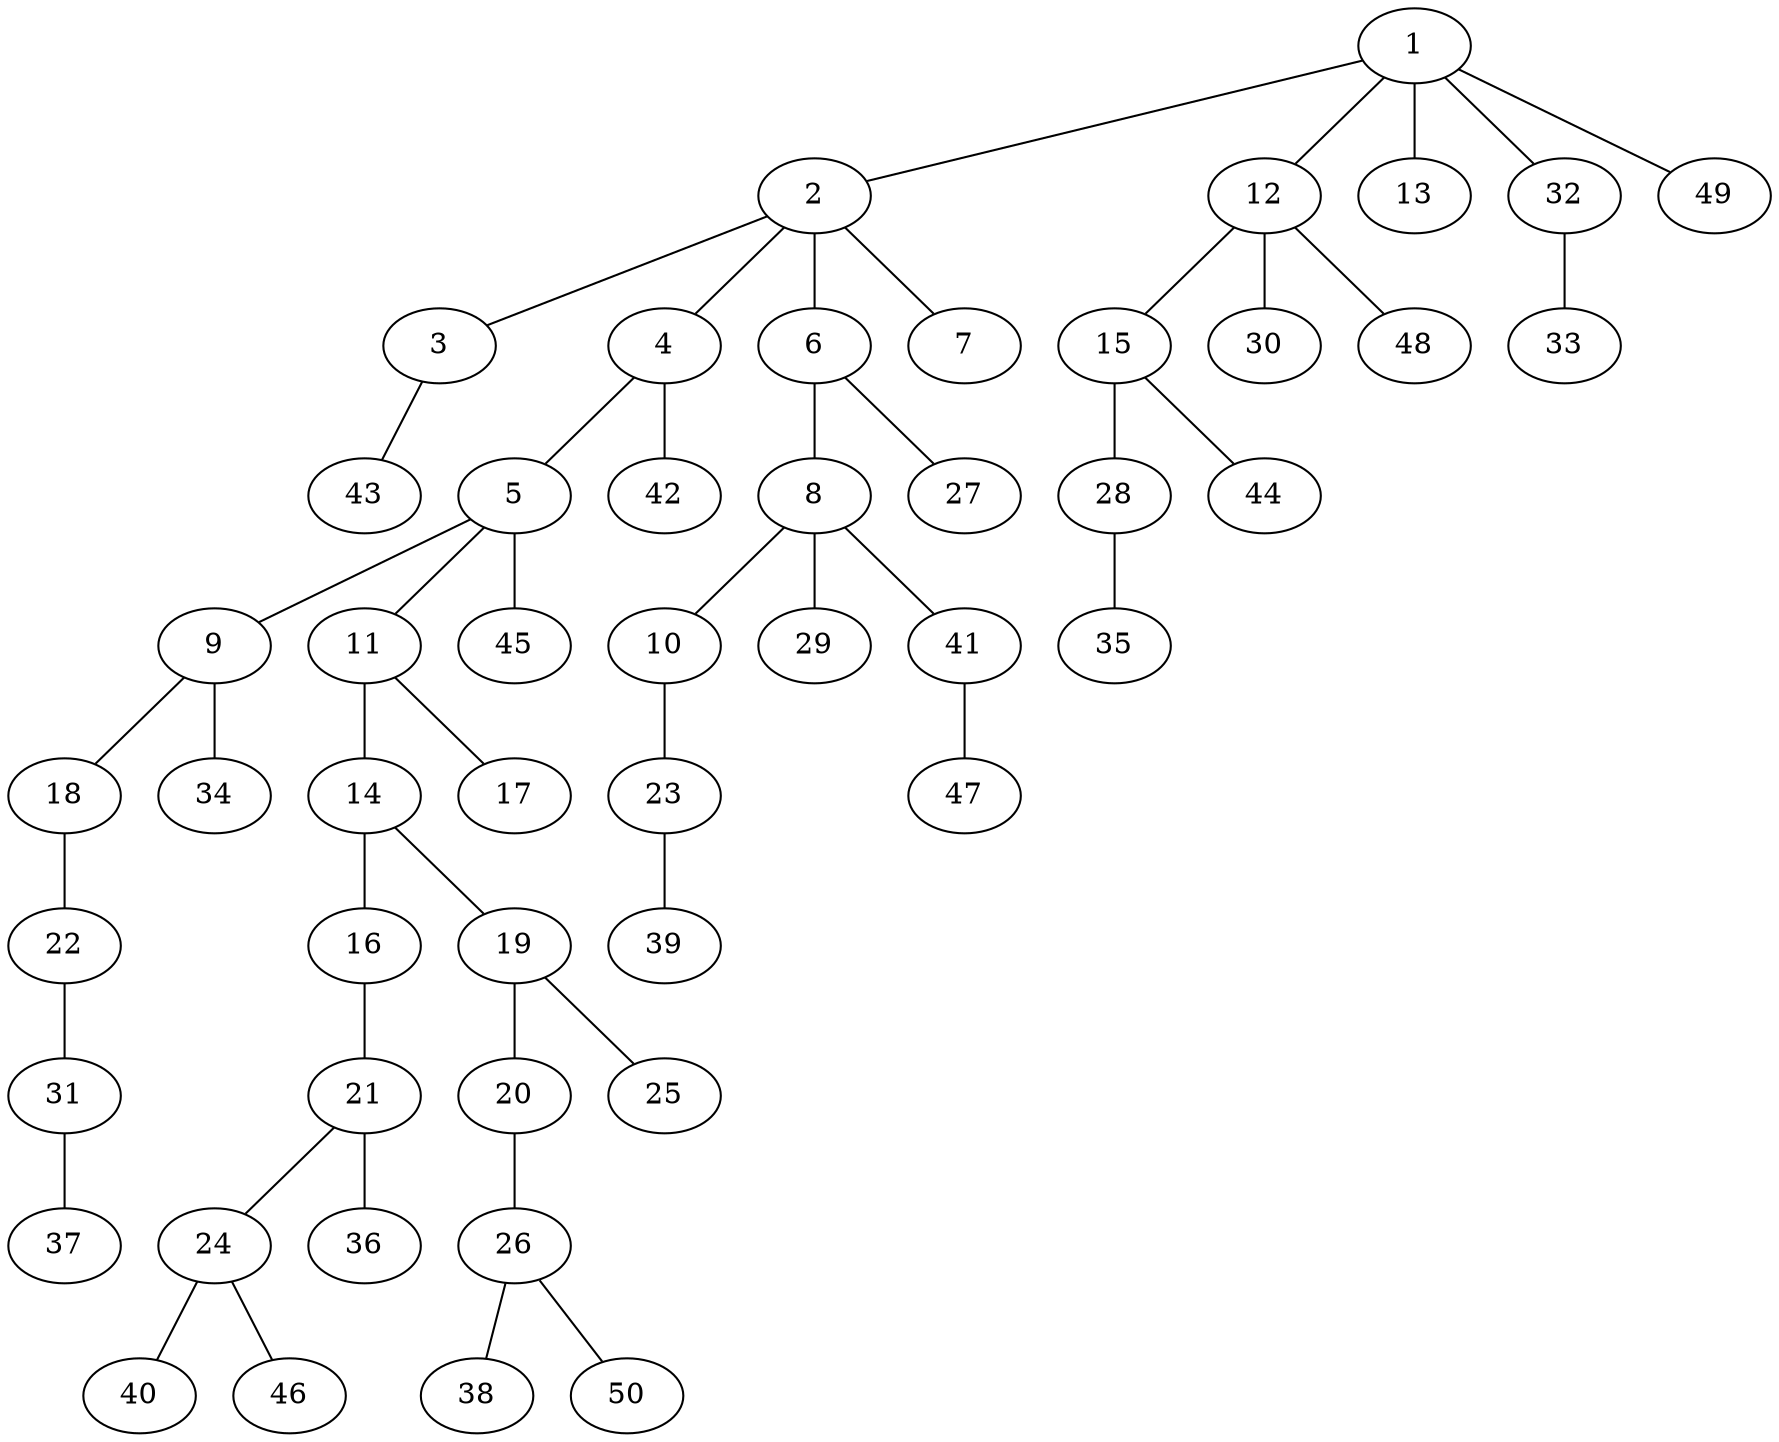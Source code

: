 graph graphname {1--2
1--12
1--13
1--32
1--49
2--3
2--4
2--6
2--7
3--43
4--5
4--42
5--9
5--11
5--45
6--8
6--27
8--10
8--29
8--41
9--18
9--34
10--23
11--14
11--17
12--15
12--30
12--48
14--16
14--19
15--28
15--44
16--21
18--22
19--20
19--25
20--26
21--24
21--36
22--31
23--39
24--40
24--46
26--38
26--50
28--35
31--37
32--33
41--47
}
